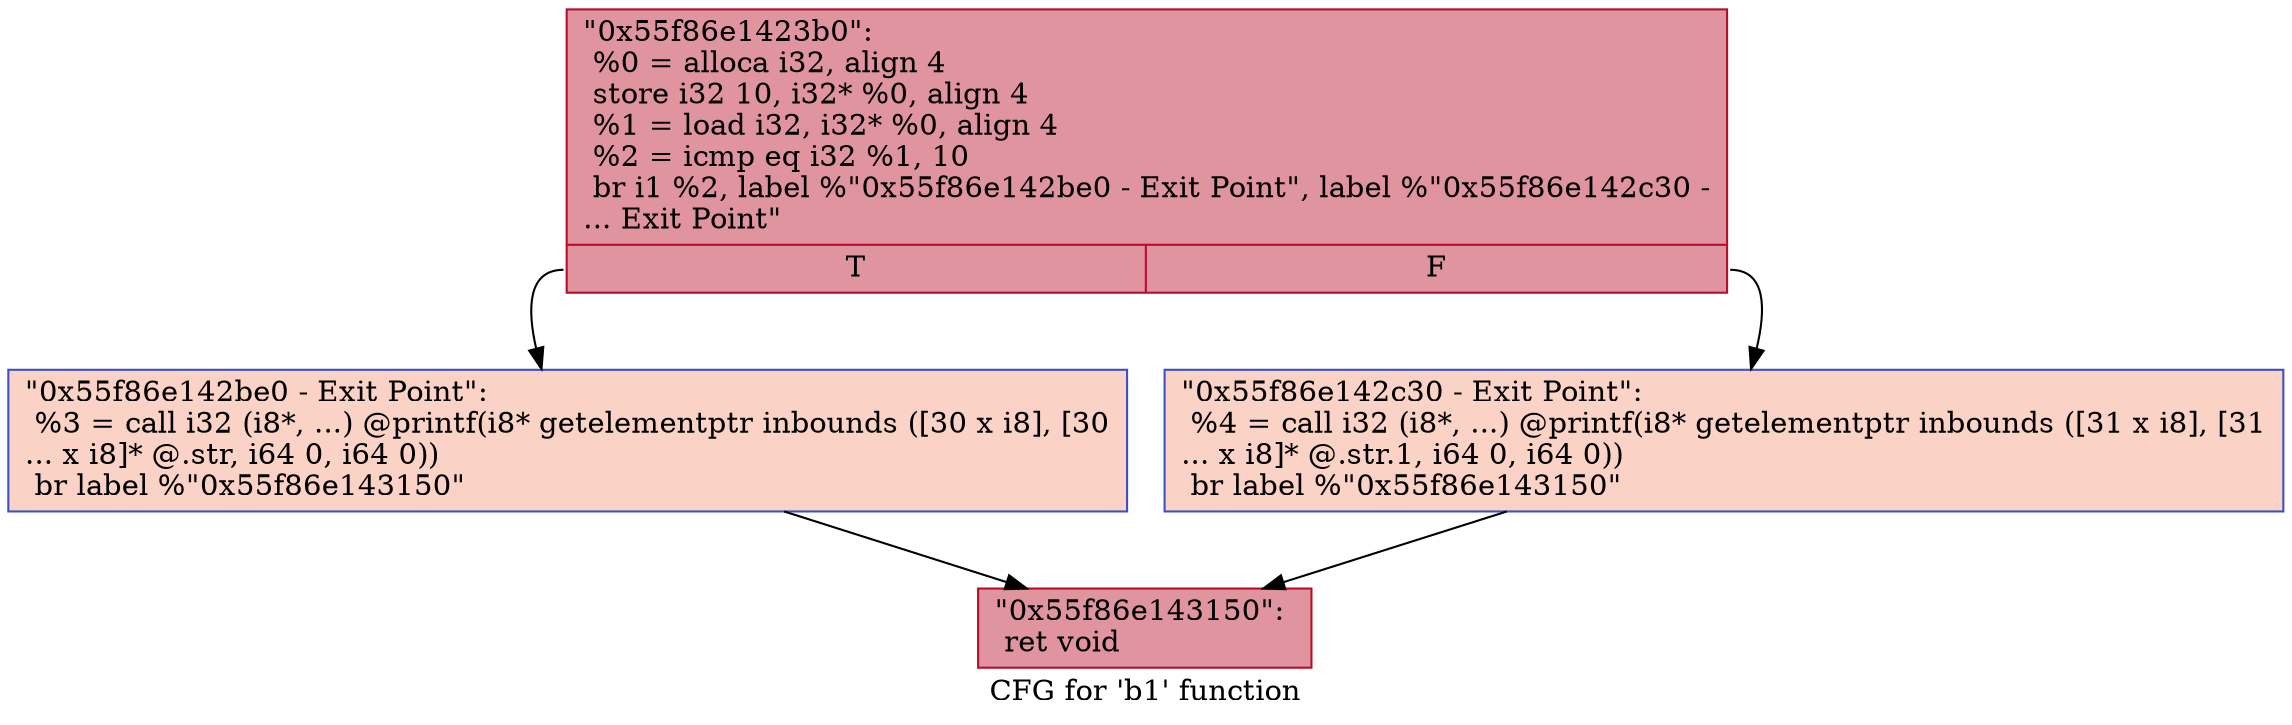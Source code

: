 digraph "CFG for 'b1' function" {
	label="CFG for 'b1' function";

	Node0x55f86e1423b0 [shape=record,color="#b70d28ff", style=filled, fillcolor="#b70d2870",label="{\"0x55f86e1423b0\":\l  %0 = alloca i32, align 4\l  store i32 10, i32* %0, align 4\l  %1 = load i32, i32* %0, align 4\l  %2 = icmp eq i32 %1, 10\l  br i1 %2, label %\"0x55f86e142be0 - Exit Point\", label %\"0x55f86e142c30 -\l... Exit Point\"\l|{<s0>T|<s1>F}}"];
	Node0x55f86e1423b0:s0 -> Node0x55f86e142be0;
	Node0x55f86e1423b0:s1 -> Node0x55f86e142c30;
	Node0x55f86e142be0 [shape=record,color="#3d50c3ff", style=filled, fillcolor="#f59c7d70",label="{\"0x55f86e142be0 - Exit Point\":                    \l  %3 = call i32 (i8*, ...) @printf(i8* getelementptr inbounds ([30 x i8], [30\l... x i8]* @.str, i64 0, i64 0))\l  br label %\"0x55f86e143150\"\l}"];
	Node0x55f86e142be0 -> Node0x55f86e143150;
	Node0x55f86e142c30 [shape=record,color="#3d50c3ff", style=filled, fillcolor="#f59c7d70",label="{\"0x55f86e142c30 - Exit Point\":                    \l  %4 = call i32 (i8*, ...) @printf(i8* getelementptr inbounds ([31 x i8], [31\l... x i8]* @.str.1, i64 0, i64 0))\l  br label %\"0x55f86e143150\"\l}"];
	Node0x55f86e142c30 -> Node0x55f86e143150;
	Node0x55f86e143150 [shape=record,color="#b70d28ff", style=filled, fillcolor="#b70d2870",label="{\"0x55f86e143150\":                                 \l  ret void\l}"];
}
